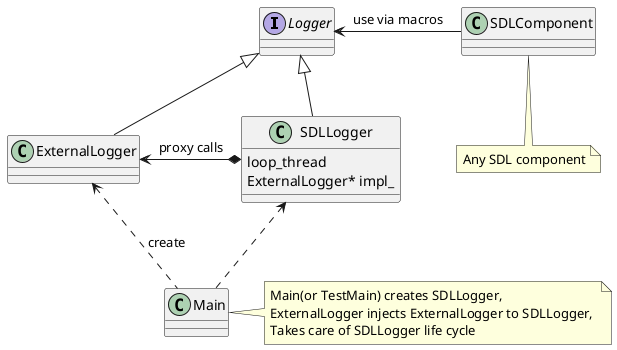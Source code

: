 @startuml



interface Logger

class SDLLogger {
  loop_thread
  ExternalLogger* impl_
}

class ExternalLogger 


SDLLogger -up-|> Logger
ExternalLogger -up-|> Logger

SDLLogger *-left-> ExternalLogger : proxy calls

class SDLComponent
SDLComponent -left-> Logger : use via macros
note "Any SDL component" as N1
SDLComponent .. N1

class Main

Main .up.> SDLLogger  
Main  .up.> ExternalLogger : create
note "Main(or TestMain) creates SDLLogger,  \n\
ExternalLogger injects ExternalLogger to SDLLogger, \n\
Takes care of SDLLogger life cycle" as N2

N2 .left. Main
@enduml
